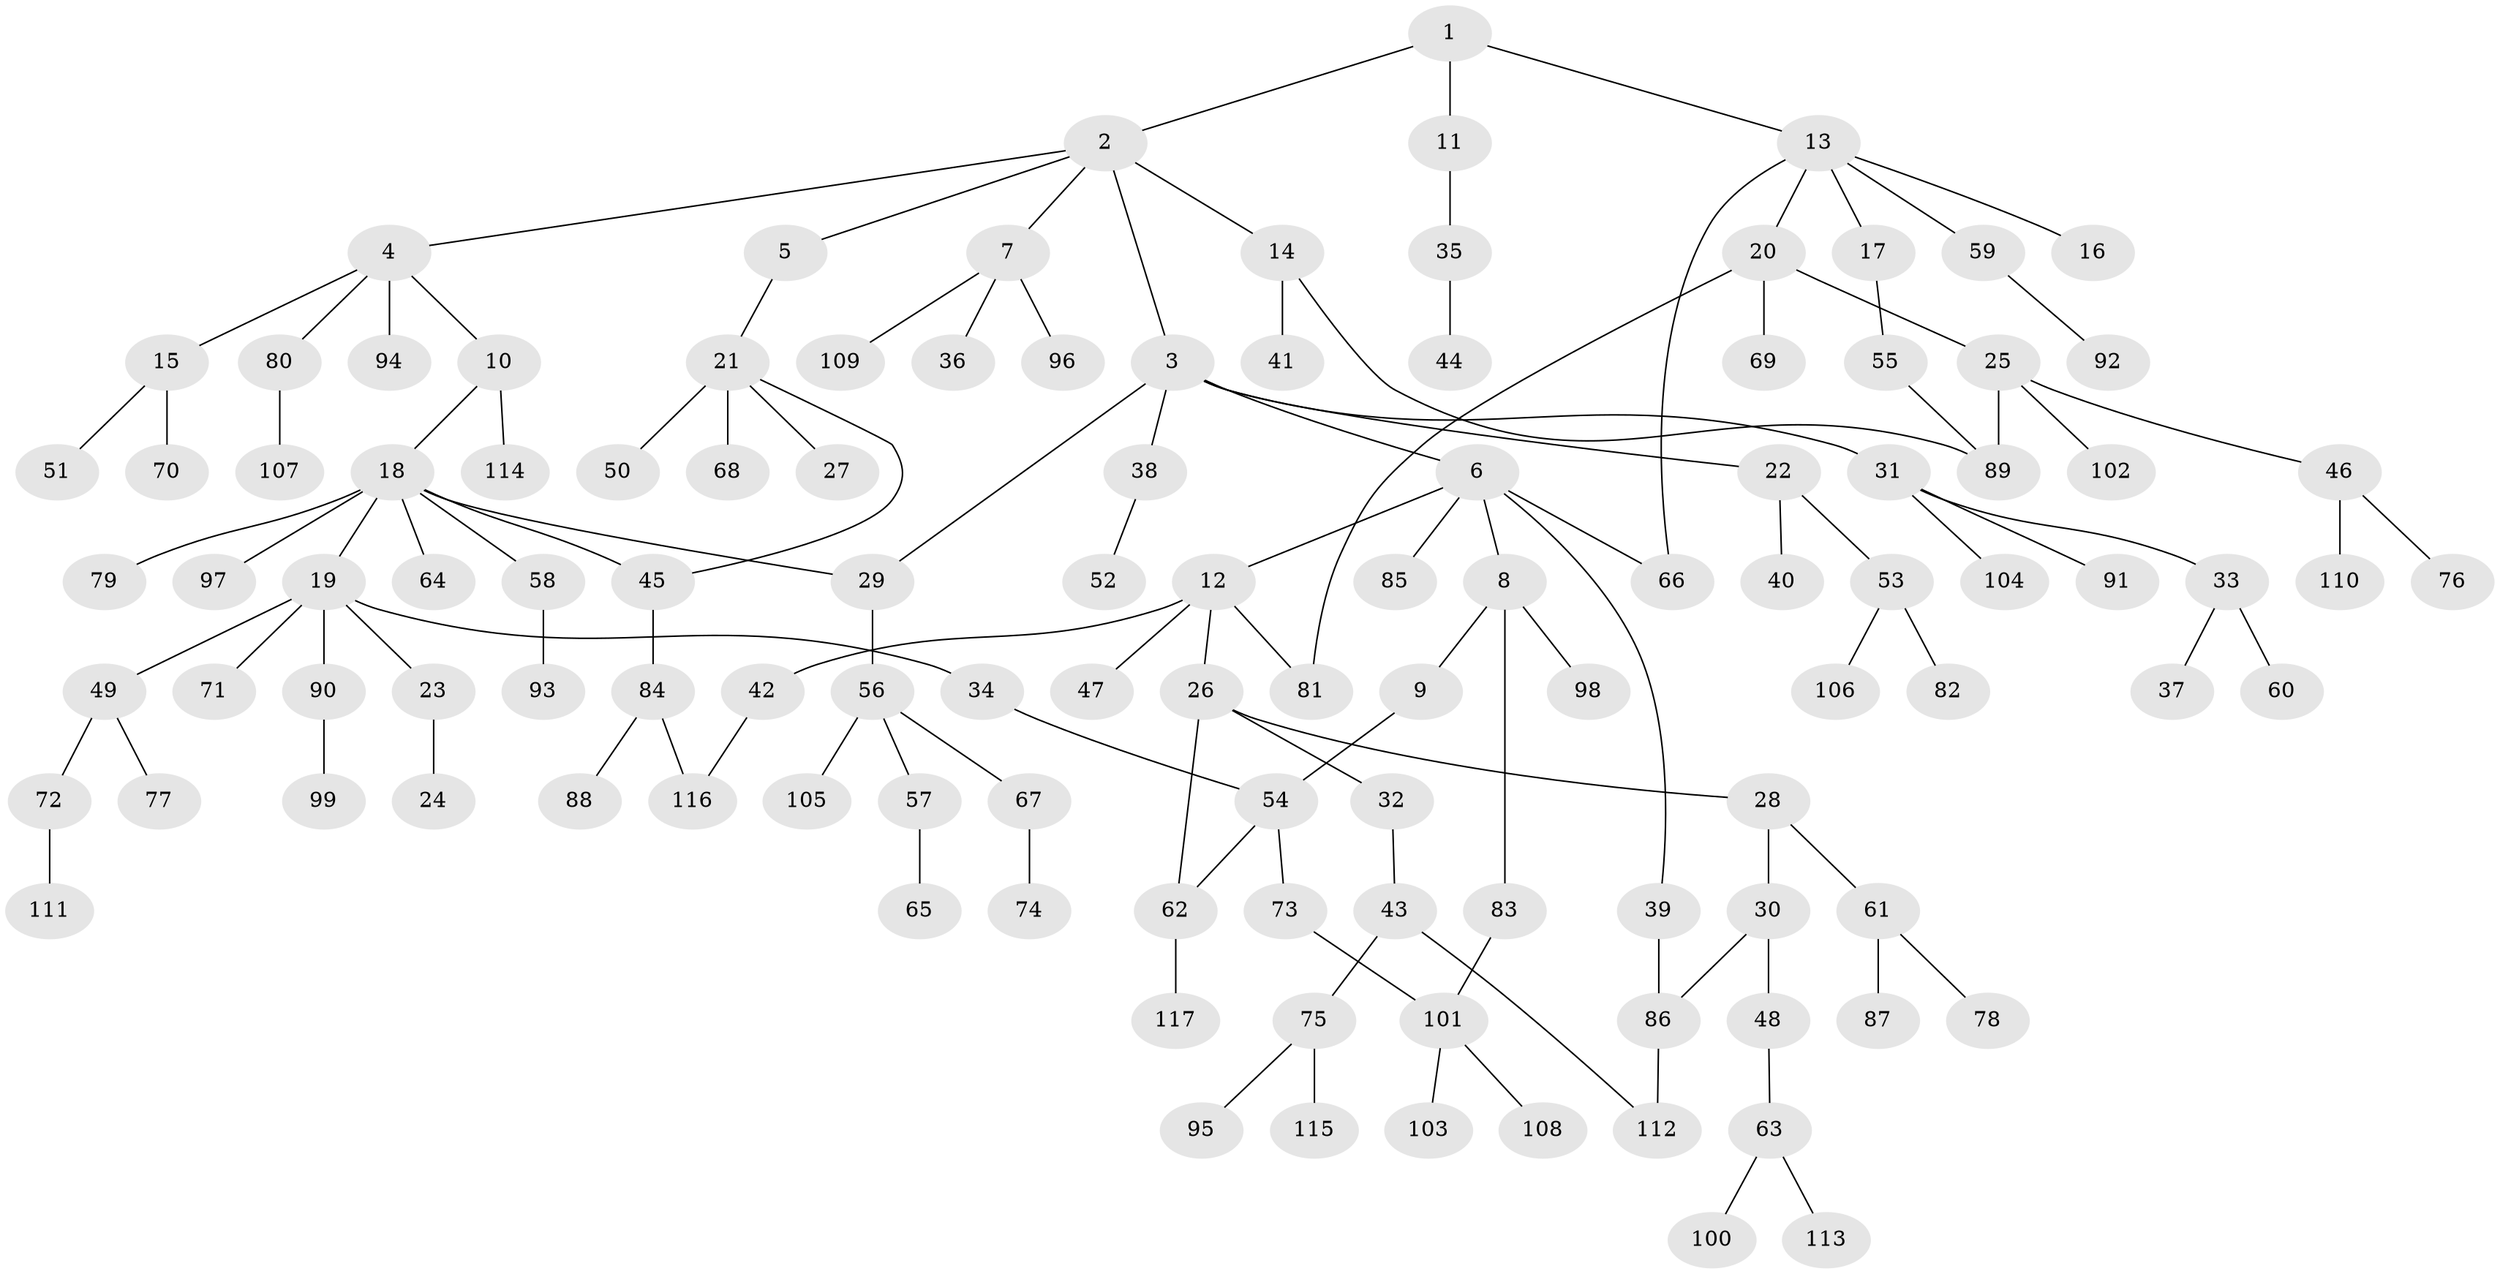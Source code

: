 // coarse degree distribution, {6: 0.05172413793103448, 5: 0.05172413793103448, 2: 0.22413793103448276, 4: 0.10344827586206896, 11: 0.017241379310344827, 3: 0.10344827586206896, 1: 0.4482758620689655}
// Generated by graph-tools (version 1.1) at 2025/17/03/04/25 18:17:06]
// undirected, 117 vertices, 128 edges
graph export_dot {
graph [start="1"]
  node [color=gray90,style=filled];
  1;
  2;
  3;
  4;
  5;
  6;
  7;
  8;
  9;
  10;
  11;
  12;
  13;
  14;
  15;
  16;
  17;
  18;
  19;
  20;
  21;
  22;
  23;
  24;
  25;
  26;
  27;
  28;
  29;
  30;
  31;
  32;
  33;
  34;
  35;
  36;
  37;
  38;
  39;
  40;
  41;
  42;
  43;
  44;
  45;
  46;
  47;
  48;
  49;
  50;
  51;
  52;
  53;
  54;
  55;
  56;
  57;
  58;
  59;
  60;
  61;
  62;
  63;
  64;
  65;
  66;
  67;
  68;
  69;
  70;
  71;
  72;
  73;
  74;
  75;
  76;
  77;
  78;
  79;
  80;
  81;
  82;
  83;
  84;
  85;
  86;
  87;
  88;
  89;
  90;
  91;
  92;
  93;
  94;
  95;
  96;
  97;
  98;
  99;
  100;
  101;
  102;
  103;
  104;
  105;
  106;
  107;
  108;
  109;
  110;
  111;
  112;
  113;
  114;
  115;
  116;
  117;
  1 -- 2;
  1 -- 11;
  1 -- 13;
  2 -- 3;
  2 -- 4;
  2 -- 5;
  2 -- 7;
  2 -- 14;
  3 -- 6;
  3 -- 22;
  3 -- 29;
  3 -- 31;
  3 -- 38;
  4 -- 10;
  4 -- 15;
  4 -- 80;
  4 -- 94;
  5 -- 21;
  6 -- 8;
  6 -- 12;
  6 -- 39;
  6 -- 85;
  6 -- 66;
  7 -- 36;
  7 -- 96;
  7 -- 109;
  8 -- 9;
  8 -- 83;
  8 -- 98;
  9 -- 54;
  10 -- 18;
  10 -- 114;
  11 -- 35;
  12 -- 26;
  12 -- 42;
  12 -- 47;
  12 -- 81;
  13 -- 16;
  13 -- 17;
  13 -- 20;
  13 -- 59;
  13 -- 66;
  14 -- 41;
  14 -- 89;
  15 -- 51;
  15 -- 70;
  17 -- 55;
  18 -- 19;
  18 -- 58;
  18 -- 64;
  18 -- 79;
  18 -- 97;
  18 -- 29;
  18 -- 45;
  19 -- 23;
  19 -- 34;
  19 -- 49;
  19 -- 71;
  19 -- 90;
  20 -- 25;
  20 -- 69;
  20 -- 81;
  21 -- 27;
  21 -- 45;
  21 -- 50;
  21 -- 68;
  22 -- 40;
  22 -- 53;
  23 -- 24;
  25 -- 46;
  25 -- 102;
  25 -- 89;
  26 -- 28;
  26 -- 32;
  26 -- 62;
  28 -- 30;
  28 -- 61;
  29 -- 56;
  30 -- 48;
  30 -- 86;
  31 -- 33;
  31 -- 91;
  31 -- 104;
  32 -- 43;
  33 -- 37;
  33 -- 60;
  34 -- 54;
  35 -- 44;
  38 -- 52;
  39 -- 86;
  42 -- 116;
  43 -- 75;
  43 -- 112;
  45 -- 84;
  46 -- 76;
  46 -- 110;
  48 -- 63;
  49 -- 72;
  49 -- 77;
  53 -- 82;
  53 -- 106;
  54 -- 73;
  54 -- 62;
  55 -- 89;
  56 -- 57;
  56 -- 67;
  56 -- 105;
  57 -- 65;
  58 -- 93;
  59 -- 92;
  61 -- 78;
  61 -- 87;
  62 -- 117;
  63 -- 100;
  63 -- 113;
  67 -- 74;
  72 -- 111;
  73 -- 101;
  75 -- 95;
  75 -- 115;
  80 -- 107;
  83 -- 101;
  84 -- 88;
  84 -- 116;
  86 -- 112;
  90 -- 99;
  101 -- 103;
  101 -- 108;
}
